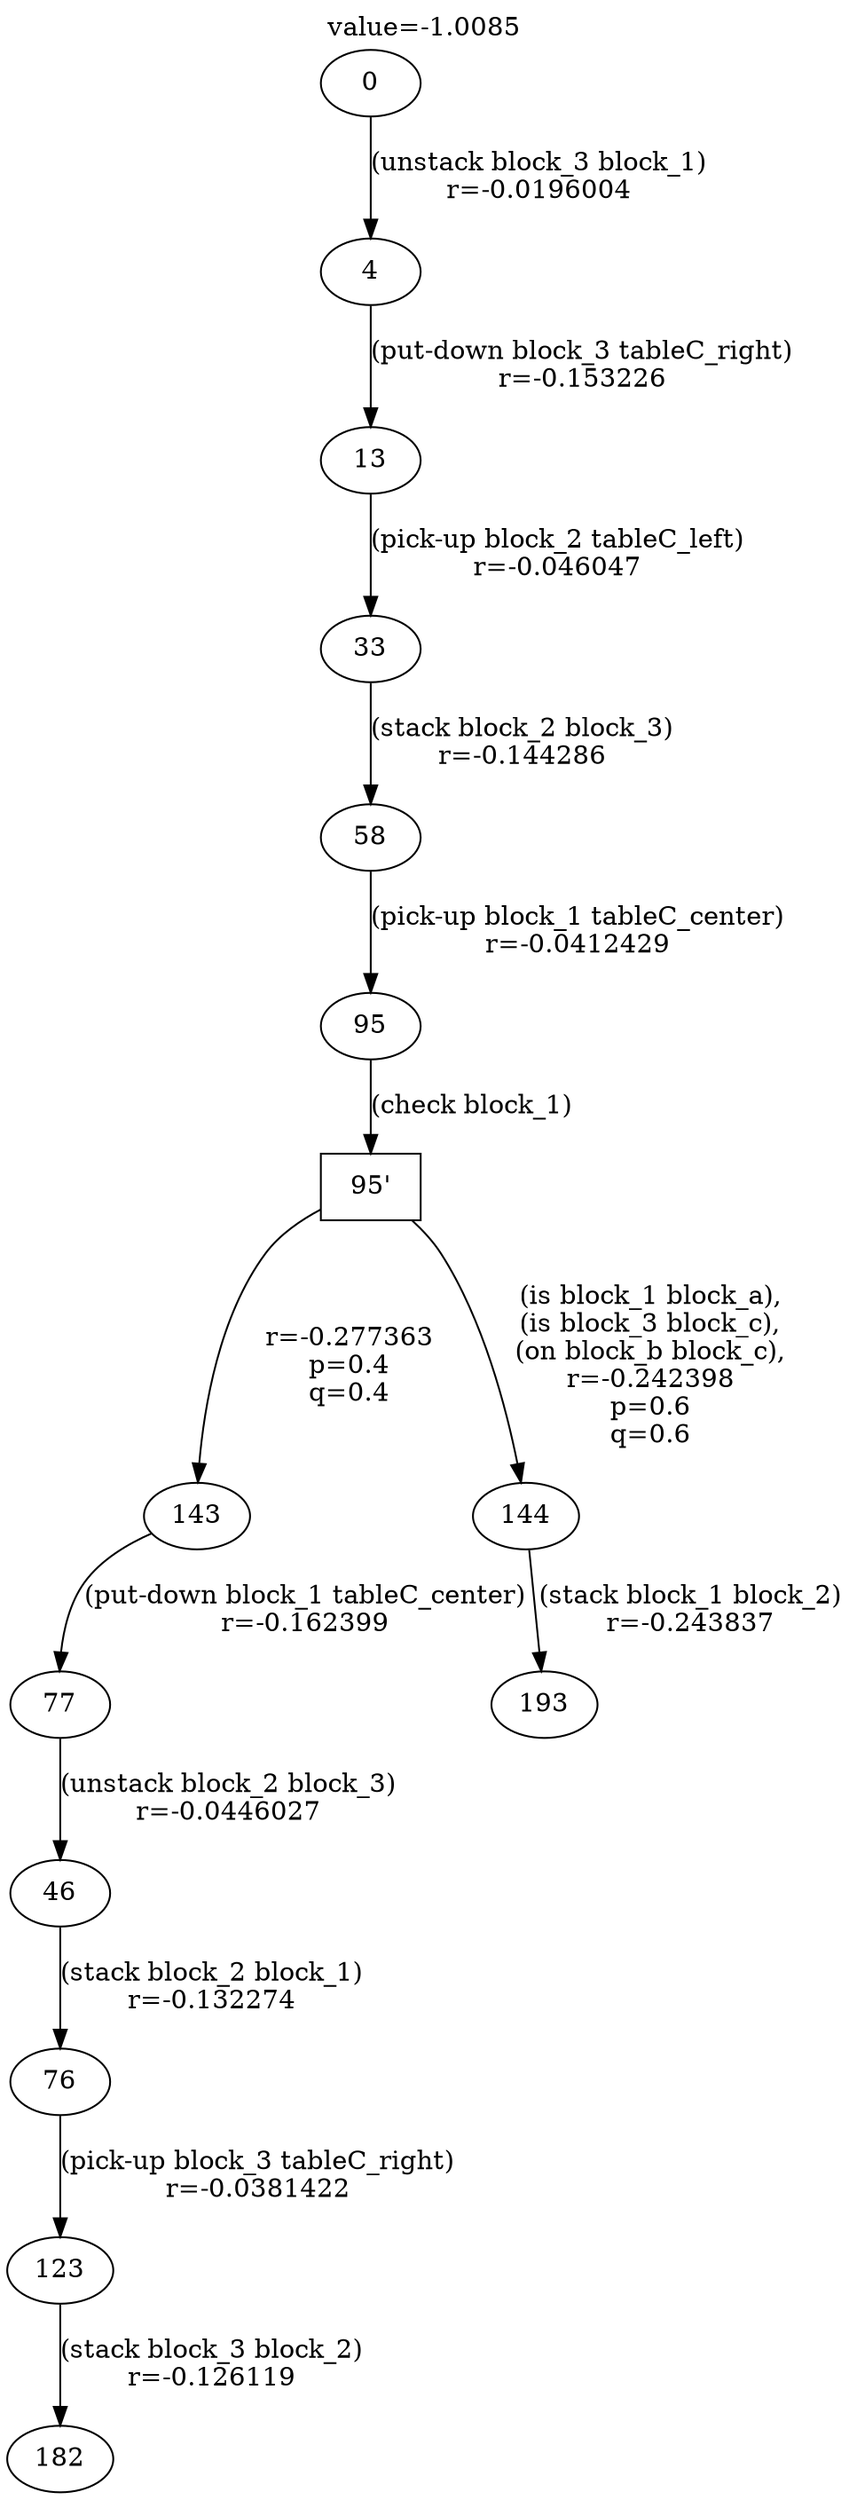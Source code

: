 digraph g{
label="value=-1.0085"
labelloc=top
0->4 [ label="(unstack block_3 block_1)
r=-0.0196004" ];
4->13 [ label="(put-down block_3 tableC_right)
r=-0.153226" ];
13->33 [ label="(pick-up block_2 tableC_left)
r=-0.046047" ];
33->58 [ label="(stack block_2 block_3)
r=-0.144286" ];
58->95 [ label="(pick-up block_1 tableC_center)
r=-0.0412429" ];
"95'" [ shape=box ] ;
95->"95'" [ label="(check block_1)" ];
"95'"->143 [ label="
r=-0.277363
p=0.4
q=0.4" ];
143->77 [ label="(put-down block_1 tableC_center)
r=-0.162399" ];
77->46 [ label="(unstack block_2 block_3)
r=-0.0446027" ];
46->76 [ label="(stack block_2 block_1)
r=-0.132274" ];
76->123 [ label="(pick-up block_3 tableC_right)
r=-0.0381422" ];
123->182 [ label="(stack block_3 block_2)
r=-0.126119" ];
"95'"->144 [ label="
(is block_1 block_a),
(is block_3 block_c),
(on block_b block_c),
r=-0.242398
p=0.6
q=0.6" ];
144->193 [ label="(stack block_1 block_2)
r=-0.243837" ];
}
